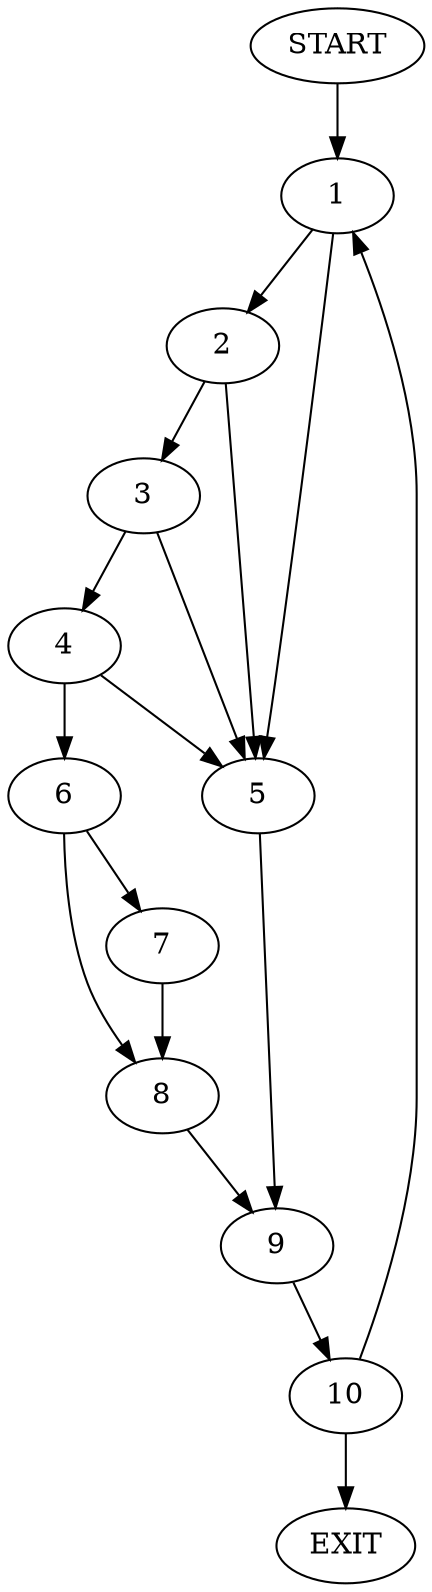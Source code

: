 digraph { 
0 [label="START"];
1;
2;
3;
4;
5;
6;
7;
8;
9;
10;
11[label="EXIT"];
0 -> 1;
1 -> 5;
1 -> 2;
2 -> 5;
2 -> 3;
3 -> 5;
3 -> 4;
4 -> 5;
4 -> 6;
5 -> 9;
6 -> 7;
6 -> 8;
7 -> 8;
8 -> 9;
9 -> 10;
10 -> 1;
10 -> 11;
}
